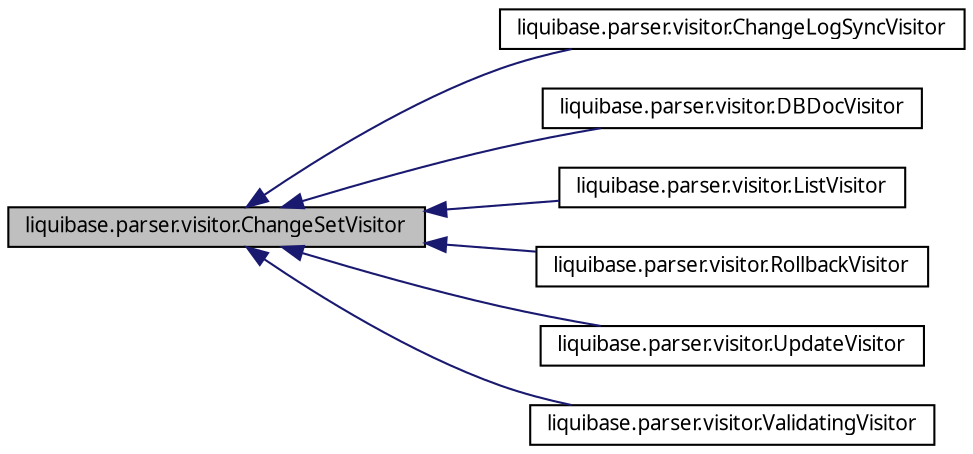digraph G
{
  edge [fontname="FreeSans.ttf",fontsize=10,labelfontname="FreeSans.ttf",labelfontsize=10];
  node [fontname="FreeSans.ttf",fontsize=10,shape=record];
  rankdir=LR;
  Node1 [label="liquibase.parser.visitor.ChangeSetVisitor",height=0.2,width=0.4,color="black", fillcolor="grey75", style="filled" fontcolor="black"];
  Node1 -> Node2 [dir=back,color="midnightblue",fontsize=10,style="solid",fontname="FreeSans.ttf"];
  Node2 [label="liquibase.parser.visitor.ChangeLogSyncVisitor",height=0.2,width=0.4,color="black", fillcolor="white", style="filled",URL="$classliquibase_1_1parser_1_1visitor_1_1_change_log_sync_visitor.html"];
  Node1 -> Node3 [dir=back,color="midnightblue",fontsize=10,style="solid",fontname="FreeSans.ttf"];
  Node3 [label="liquibase.parser.visitor.DBDocVisitor",height=0.2,width=0.4,color="black", fillcolor="white", style="filled",URL="$classliquibase_1_1parser_1_1visitor_1_1_d_b_doc_visitor.html"];
  Node1 -> Node4 [dir=back,color="midnightblue",fontsize=10,style="solid",fontname="FreeSans.ttf"];
  Node4 [label="liquibase.parser.visitor.ListVisitor",height=0.2,width=0.4,color="black", fillcolor="white", style="filled",URL="$classliquibase_1_1parser_1_1visitor_1_1_list_visitor.html"];
  Node1 -> Node5 [dir=back,color="midnightblue",fontsize=10,style="solid",fontname="FreeSans.ttf"];
  Node5 [label="liquibase.parser.visitor.RollbackVisitor",height=0.2,width=0.4,color="black", fillcolor="white", style="filled",URL="$classliquibase_1_1parser_1_1visitor_1_1_rollback_visitor.html"];
  Node1 -> Node6 [dir=back,color="midnightblue",fontsize=10,style="solid",fontname="FreeSans.ttf"];
  Node6 [label="liquibase.parser.visitor.UpdateVisitor",height=0.2,width=0.4,color="black", fillcolor="white", style="filled",URL="$classliquibase_1_1parser_1_1visitor_1_1_update_visitor.html"];
  Node1 -> Node7 [dir=back,color="midnightblue",fontsize=10,style="solid",fontname="FreeSans.ttf"];
  Node7 [label="liquibase.parser.visitor.ValidatingVisitor",height=0.2,width=0.4,color="black", fillcolor="white", style="filled",URL="$classliquibase_1_1parser_1_1visitor_1_1_validating_visitor.html"];
}
